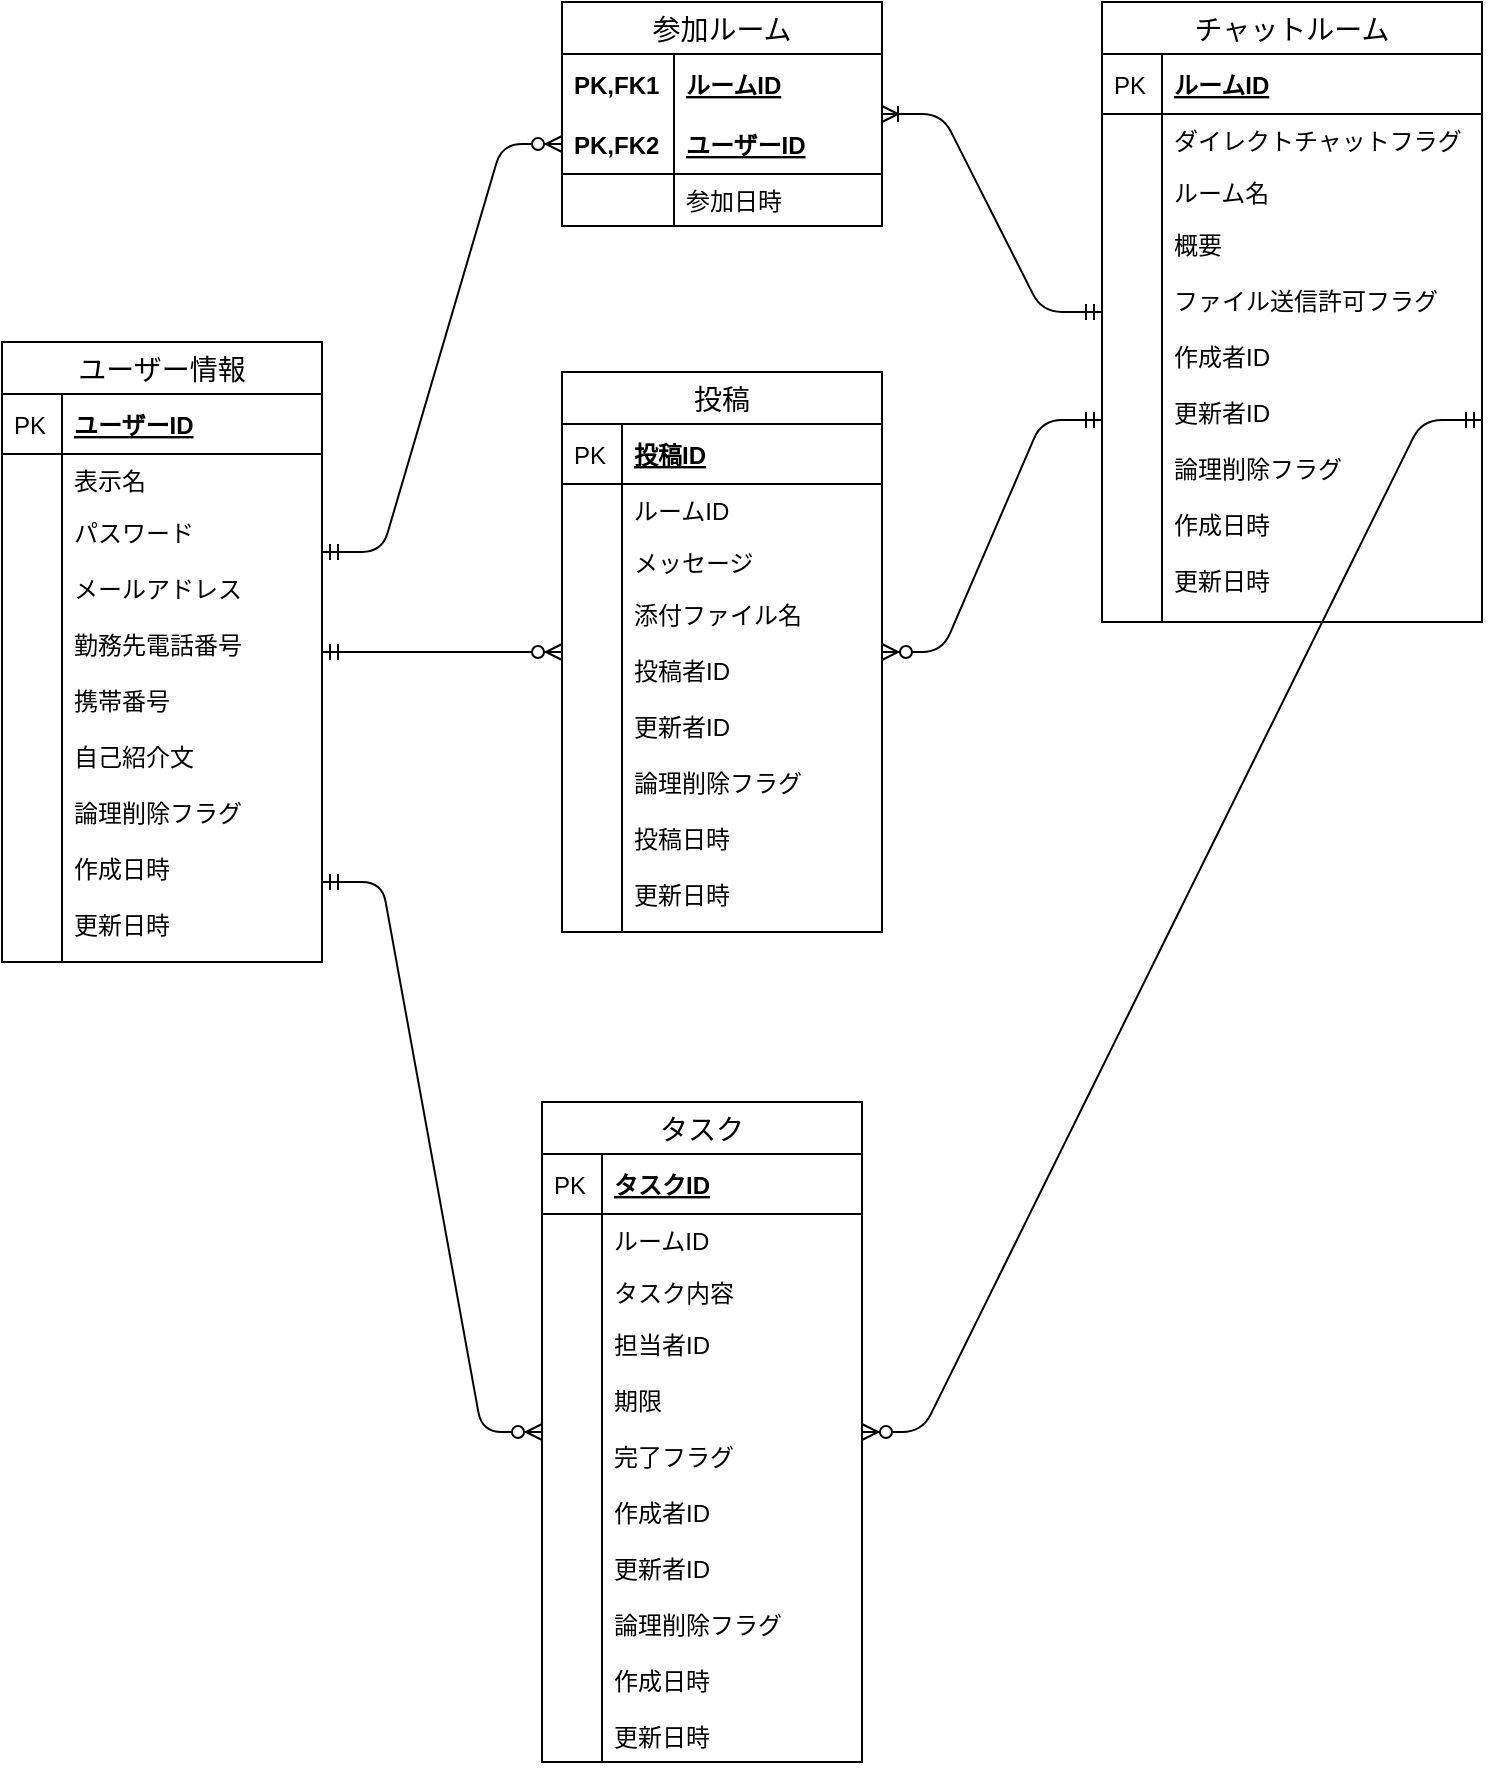 <mxfile version="13.1.3">
    <diagram id="6hGFLwfOUW9BJ-s0fimq" name="Page-1">
        <mxGraphModel dx="857" dy="680" grid="1" gridSize="10" guides="1" tooltips="1" connect="1" arrows="1" fold="1" page="1" pageScale="1" pageWidth="827" pageHeight="1169" math="0" shadow="0">
            <root>
                <mxCell id="0"/>
                <mxCell id="1" parent="0"/>
                <mxCell id="167" value="" style="edgeStyle=entityRelationEdgeStyle;fontSize=12;html=1;endArrow=ERzeroToMany;startArrow=ERmandOne;" edge="1" parent="1" target="150">
                    <mxGeometry width="100" height="100" relative="1" as="geometry">
                        <mxPoint x="180" y="500" as="sourcePoint"/>
                        <mxPoint x="310" y="620" as="targetPoint"/>
                    </mxGeometry>
                </mxCell>
                <mxCell id="172" value="" style="edgeStyle=entityRelationEdgeStyle;fontSize=12;html=1;endArrow=ERzeroToMany;startArrow=ERmandOne;exitX=1;exitY=0.5;exitDx=0;exitDy=0;" edge="1" parent="1" source="124" target="150">
                    <mxGeometry width="100" height="100" relative="1" as="geometry">
                        <mxPoint x="550" y="480" as="sourcePoint"/>
                        <mxPoint x="520" y="370" as="targetPoint"/>
                    </mxGeometry>
                </mxCell>
                <mxCell id="198" value="" style="edgeStyle=entityRelationEdgeStyle;fontSize=12;html=1;endArrow=ERzeroToMany;startArrow=ERmandOne;" edge="1" parent="1" target="208">
                    <mxGeometry width="100" height="100" relative="1" as="geometry">
                        <mxPoint x="180" y="335" as="sourcePoint"/>
                        <mxPoint x="290" y="131" as="targetPoint"/>
                    </mxGeometry>
                </mxCell>
                <mxCell id="170" value="" style="edgeStyle=entityRelationEdgeStyle;fontSize=12;html=1;endArrow=ERzeroToMany;startArrow=ERmandOne;" edge="1" parent="1" source="124" target="139">
                    <mxGeometry width="100" height="100" relative="1" as="geometry">
                        <mxPoint x="390" y="520" as="sourcePoint"/>
                        <mxPoint x="490" y="420" as="targetPoint"/>
                    </mxGeometry>
                </mxCell>
                <mxCell id="106" value="ユーザー情報" style="swimlane;fontStyle=0;childLayout=stackLayout;horizontal=1;startSize=26;horizontalStack=0;resizeParent=1;resizeParentMax=0;resizeLast=0;collapsible=1;marginBottom=0;align=center;fontSize=14;" vertex="1" parent="1">
                    <mxGeometry x="20" y="230" width="160" height="310" as="geometry"/>
                </mxCell>
                <mxCell id="107" value="ユーザーID" style="shape=partialRectangle;top=0;left=0;right=0;bottom=1;align=left;verticalAlign=middle;fillColor=none;spacingLeft=34;spacingRight=4;overflow=hidden;rotatable=0;points=[[0,0.5],[1,0.5]];portConstraint=eastwest;dropTarget=0;fontStyle=5;fontSize=12;" vertex="1" parent="106">
                    <mxGeometry y="26" width="160" height="30" as="geometry"/>
                </mxCell>
                <mxCell id="108" value="PK" style="shape=partialRectangle;top=0;left=0;bottom=0;fillColor=none;align=left;verticalAlign=middle;spacingLeft=4;spacingRight=4;overflow=hidden;rotatable=0;points=[];portConstraint=eastwest;part=1;fontSize=12;" vertex="1" connectable="0" parent="107">
                    <mxGeometry width="30" height="30" as="geometry"/>
                </mxCell>
                <mxCell id="109" value="表示名&#10;" style="shape=partialRectangle;top=0;left=0;right=0;bottom=0;align=left;verticalAlign=top;fillColor=none;spacingLeft=34;spacingRight=4;overflow=hidden;rotatable=0;points=[[0,0.5],[1,0.5]];portConstraint=eastwest;dropTarget=0;fontSize=12;" vertex="1" parent="106">
                    <mxGeometry y="56" width="160" height="26" as="geometry"/>
                </mxCell>
                <mxCell id="110" value="" style="shape=partialRectangle;top=0;left=0;bottom=0;fillColor=none;align=left;verticalAlign=top;spacingLeft=4;spacingRight=4;overflow=hidden;rotatable=0;points=[];portConstraint=eastwest;part=1;fontSize=12;" vertex="1" connectable="0" parent="109">
                    <mxGeometry width="30" height="26" as="geometry"/>
                </mxCell>
                <mxCell id="113" value="パスワード&#10;&#10;メールアドレス&#10;&#10;勤務先電話番号&#10;&#10;携帯番号&#10;&#10;自己紹介文&#10;&#10;論理削除フラグ&#10;&#10;作成日時&#10;&#10;更新日時" style="shape=partialRectangle;top=0;left=0;right=0;bottom=0;align=left;verticalAlign=top;fillColor=none;spacingLeft=34;spacingRight=4;overflow=hidden;rotatable=0;points=[[0,0.5],[1,0.5]];portConstraint=eastwest;dropTarget=0;fontSize=12;" vertex="1" parent="106">
                    <mxGeometry y="82" width="160" height="228" as="geometry"/>
                </mxCell>
                <mxCell id="114" value="" style="shape=partialRectangle;top=0;left=0;bottom=0;fillColor=none;align=left;verticalAlign=top;spacingLeft=4;spacingRight=4;overflow=hidden;rotatable=0;points=[];portConstraint=eastwest;part=1;fontSize=12;" vertex="1" connectable="0" parent="113">
                    <mxGeometry width="30" height="228" as="geometry"/>
                </mxCell>
                <mxCell id="117" value="チャットルーム" style="swimlane;fontStyle=0;childLayout=stackLayout;horizontal=1;startSize=26;horizontalStack=0;resizeParent=1;resizeParentMax=0;resizeLast=0;collapsible=1;marginBottom=0;align=center;fontSize=14;" vertex="1" parent="1">
                    <mxGeometry x="570" y="60" width="190" height="310" as="geometry"/>
                </mxCell>
                <mxCell id="118" value="ルームID" style="shape=partialRectangle;top=0;left=0;right=0;bottom=1;align=left;verticalAlign=middle;fillColor=none;spacingLeft=34;spacingRight=4;overflow=hidden;rotatable=0;points=[[0,0.5],[1,0.5]];portConstraint=eastwest;dropTarget=0;fontStyle=5;fontSize=12;" vertex="1" parent="117">
                    <mxGeometry y="26" width="190" height="30" as="geometry"/>
                </mxCell>
                <mxCell id="119" value="PK" style="shape=partialRectangle;top=0;left=0;bottom=0;fillColor=none;align=left;verticalAlign=middle;spacingLeft=4;spacingRight=4;overflow=hidden;rotatable=0;points=[];portConstraint=eastwest;part=1;fontSize=12;" vertex="1" connectable="0" parent="118">
                    <mxGeometry width="30" height="30" as="geometry"/>
                </mxCell>
                <mxCell id="120" value="ダイレクトチャットフラグ" style="shape=partialRectangle;top=0;left=0;right=0;bottom=0;align=left;verticalAlign=top;fillColor=none;spacingLeft=34;spacingRight=4;overflow=hidden;rotatable=0;points=[[0,0.5],[1,0.5]];portConstraint=eastwest;dropTarget=0;fontSize=12;" vertex="1" parent="117">
                    <mxGeometry y="56" width="190" height="26" as="geometry"/>
                </mxCell>
                <mxCell id="121" value="" style="shape=partialRectangle;top=0;left=0;bottom=0;fillColor=none;align=left;verticalAlign=top;spacingLeft=4;spacingRight=4;overflow=hidden;rotatable=0;points=[];portConstraint=eastwest;part=1;fontSize=12;" vertex="1" connectable="0" parent="120">
                    <mxGeometry width="30" height="26" as="geometry"/>
                </mxCell>
                <mxCell id="122" value="ルーム名" style="shape=partialRectangle;top=0;left=0;right=0;bottom=0;align=left;verticalAlign=top;fillColor=none;spacingLeft=34;spacingRight=4;overflow=hidden;rotatable=0;points=[[0,0.5],[1,0.5]];portConstraint=eastwest;dropTarget=0;fontSize=12;" vertex="1" parent="117">
                    <mxGeometry y="82" width="190" height="26" as="geometry"/>
                </mxCell>
                <mxCell id="123" value="" style="shape=partialRectangle;top=0;left=0;bottom=0;fillColor=none;align=left;verticalAlign=top;spacingLeft=4;spacingRight=4;overflow=hidden;rotatable=0;points=[];portConstraint=eastwest;part=1;fontSize=12;" vertex="1" connectable="0" parent="122">
                    <mxGeometry width="30" height="26" as="geometry"/>
                </mxCell>
                <mxCell id="124" value="概要&#10;&#10;ファイル送信許可フラグ&#10;&#10;作成者ID&#10;&#10;更新者ID&#10;&#10;論理削除フラグ&#10;&#10;作成日時&#10;&#10;更新日時&#10;&#10;&#10;" style="shape=partialRectangle;top=0;left=0;right=0;bottom=0;align=left;verticalAlign=top;fillColor=none;spacingLeft=34;spacingRight=4;overflow=hidden;rotatable=0;points=[[0,0.5],[1,0.5]];portConstraint=eastwest;dropTarget=0;fontSize=12;" vertex="1" parent="117">
                    <mxGeometry y="108" width="190" height="202" as="geometry"/>
                </mxCell>
                <mxCell id="125" value="" style="shape=partialRectangle;top=0;left=0;bottom=0;fillColor=none;align=left;verticalAlign=top;spacingLeft=4;spacingRight=4;overflow=hidden;rotatable=0;points=[];portConstraint=eastwest;part=1;fontSize=12;" vertex="1" connectable="0" parent="124">
                    <mxGeometry width="30" height="202.0" as="geometry"/>
                </mxCell>
                <mxCell id="205" value="参加ルーム" style="swimlane;fontStyle=0;childLayout=stackLayout;horizontal=1;startSize=26;horizontalStack=0;resizeParent=1;resizeParentMax=0;resizeLast=0;collapsible=1;marginBottom=0;align=center;fontSize=14;" vertex="1" parent="1">
                    <mxGeometry x="300" y="60" width="160" height="112" as="geometry"/>
                </mxCell>
                <mxCell id="206" value="ルームID" style="shape=partialRectangle;top=0;left=0;right=0;bottom=0;align=left;verticalAlign=middle;fillColor=none;spacingLeft=60;spacingRight=4;overflow=hidden;rotatable=0;points=[[0,0.5],[1,0.5]];portConstraint=eastwest;dropTarget=0;fontStyle=5;fontSize=12;" vertex="1" parent="205">
                    <mxGeometry y="26" width="160" height="30" as="geometry"/>
                </mxCell>
                <mxCell id="207" value="PK,FK1" style="shape=partialRectangle;fontStyle=1;top=0;left=0;bottom=0;fillColor=none;align=left;verticalAlign=middle;spacingLeft=4;spacingRight=4;overflow=hidden;rotatable=0;points=[];portConstraint=eastwest;part=1;fontSize=12;" vertex="1" connectable="0" parent="206">
                    <mxGeometry width="56" height="30" as="geometry"/>
                </mxCell>
                <mxCell id="208" value="ユーザーID" style="shape=partialRectangle;top=0;left=0;right=0;bottom=1;align=left;verticalAlign=middle;fillColor=none;spacingLeft=60;spacingRight=4;overflow=hidden;rotatable=0;points=[[0,0.5],[1,0.5]];portConstraint=eastwest;dropTarget=0;fontStyle=5;fontSize=12;" vertex="1" parent="205">
                    <mxGeometry y="56" width="160" height="30" as="geometry"/>
                </mxCell>
                <mxCell id="209" value="PK,FK2" style="shape=partialRectangle;fontStyle=1;top=0;left=0;bottom=0;fillColor=none;align=left;verticalAlign=middle;spacingLeft=4;spacingRight=4;overflow=hidden;rotatable=0;points=[];portConstraint=eastwest;part=1;fontSize=12;" vertex="1" connectable="0" parent="208">
                    <mxGeometry width="56" height="30" as="geometry"/>
                </mxCell>
                <mxCell id="210" value="参加日時" style="shape=partialRectangle;top=0;left=0;right=0;bottom=0;align=left;verticalAlign=top;fillColor=none;spacingLeft=60;spacingRight=4;overflow=hidden;rotatable=0;points=[[0,0.5],[1,0.5]];portConstraint=eastwest;dropTarget=0;fontSize=12;" vertex="1" parent="205">
                    <mxGeometry y="86" width="160" height="26" as="geometry"/>
                </mxCell>
                <mxCell id="211" value="" style="shape=partialRectangle;top=0;left=0;bottom=0;fillColor=none;align=left;verticalAlign=top;spacingLeft=4;spacingRight=4;overflow=hidden;rotatable=0;points=[];portConstraint=eastwest;part=1;fontSize=12;" vertex="1" connectable="0" parent="210">
                    <mxGeometry width="56" height="26" as="geometry"/>
                </mxCell>
                <mxCell id="150" value="タスク" style="swimlane;fontStyle=0;childLayout=stackLayout;horizontal=1;startSize=26;horizontalStack=0;resizeParent=1;resizeParentMax=0;resizeLast=0;collapsible=1;marginBottom=0;align=center;fontSize=14;" vertex="1" parent="1">
                    <mxGeometry x="290" y="610" width="160" height="330" as="geometry"/>
                </mxCell>
                <mxCell id="151" value="タスクID" style="shape=partialRectangle;top=0;left=0;right=0;bottom=1;align=left;verticalAlign=middle;fillColor=none;spacingLeft=34;spacingRight=4;overflow=hidden;rotatable=0;points=[[0,0.5],[1,0.5]];portConstraint=eastwest;dropTarget=0;fontStyle=5;fontSize=12;" vertex="1" parent="150">
                    <mxGeometry y="26" width="160" height="30" as="geometry"/>
                </mxCell>
                <mxCell id="152" value="PK" style="shape=partialRectangle;top=0;left=0;bottom=0;fillColor=none;align=left;verticalAlign=middle;spacingLeft=4;spacingRight=4;overflow=hidden;rotatable=0;points=[];portConstraint=eastwest;part=1;fontSize=12;" vertex="1" connectable="0" parent="151">
                    <mxGeometry width="30" height="30" as="geometry"/>
                </mxCell>
                <mxCell id="153" value="ルームID" style="shape=partialRectangle;top=0;left=0;right=0;bottom=0;align=left;verticalAlign=top;fillColor=none;spacingLeft=34;spacingRight=4;overflow=hidden;rotatable=0;points=[[0,0.5],[1,0.5]];portConstraint=eastwest;dropTarget=0;fontSize=12;" vertex="1" parent="150">
                    <mxGeometry y="56" width="160" height="26" as="geometry"/>
                </mxCell>
                <mxCell id="154" value="" style="shape=partialRectangle;top=0;left=0;bottom=0;fillColor=none;align=left;verticalAlign=top;spacingLeft=4;spacingRight=4;overflow=hidden;rotatable=0;points=[];portConstraint=eastwest;part=1;fontSize=12;" vertex="1" connectable="0" parent="153">
                    <mxGeometry width="30" height="26" as="geometry"/>
                </mxCell>
                <mxCell id="155" value="タスク内容" style="shape=partialRectangle;top=0;left=0;right=0;bottom=0;align=left;verticalAlign=top;fillColor=none;spacingLeft=34;spacingRight=4;overflow=hidden;rotatable=0;points=[[0,0.5],[1,0.5]];portConstraint=eastwest;dropTarget=0;fontSize=12;" vertex="1" parent="150">
                    <mxGeometry y="82" width="160" height="26" as="geometry"/>
                </mxCell>
                <mxCell id="156" value="" style="shape=partialRectangle;top=0;left=0;bottom=0;fillColor=none;align=left;verticalAlign=top;spacingLeft=4;spacingRight=4;overflow=hidden;rotatable=0;points=[];portConstraint=eastwest;part=1;fontSize=12;" vertex="1" connectable="0" parent="155">
                    <mxGeometry width="30" height="26" as="geometry"/>
                </mxCell>
                <mxCell id="157" value="担当者ID&#10;&#10;期限&#10;&#10;完了フラグ&#10;&#10;作成者ID&#10;&#10;更新者ID&#10;&#10;論理削除フラグ&#10;&#10;作成日時&#10;&#10;更新日時&#10;&#10;" style="shape=partialRectangle;top=0;left=0;right=0;bottom=0;align=left;verticalAlign=top;fillColor=none;spacingLeft=34;spacingRight=4;overflow=hidden;rotatable=0;points=[[0,0.5],[1,0.5]];portConstraint=eastwest;dropTarget=0;fontSize=12;" vertex="1" parent="150">
                    <mxGeometry y="108" width="160" height="222" as="geometry"/>
                </mxCell>
                <mxCell id="158" value="" style="shape=partialRectangle;top=0;left=0;bottom=0;fillColor=none;align=left;verticalAlign=top;spacingLeft=4;spacingRight=4;overflow=hidden;rotatable=0;points=[];portConstraint=eastwest;part=1;fontSize=12;" vertex="1" connectable="0" parent="157">
                    <mxGeometry width="30" height="222.0" as="geometry"/>
                </mxCell>
                <mxCell id="159" value="" style="shape=partialRectangle;top=0;left=0;right=0;bottom=0;align=left;verticalAlign=top;fillColor=none;spacingLeft=34;spacingRight=4;overflow=hidden;rotatable=0;points=[[0,0.5],[1,0.5]];portConstraint=eastwest;dropTarget=0;fontSize=12;" vertex="1" parent="150">
                    <mxGeometry y="330" width="160" as="geometry"/>
                </mxCell>
                <mxCell id="160" value="" style="shape=partialRectangle;top=0;left=0;bottom=0;fillColor=none;align=left;verticalAlign=top;spacingLeft=4;spacingRight=4;overflow=hidden;rotatable=0;points=[];portConstraint=eastwest;part=1;fontSize=12;" vertex="1" connectable="0" parent="159">
                    <mxGeometry width="30" as="geometry"/>
                </mxCell>
                <mxCell id="203" value="" style="edgeStyle=entityRelationEdgeStyle;fontSize=12;html=1;endArrow=ERzeroToMany;startArrow=ERmandOne;" edge="1" parent="1" source="106" target="139">
                    <mxGeometry width="100" height="100" relative="1" as="geometry">
                        <mxPoint x="180" y="430" as="sourcePoint"/>
                        <mxPoint x="280" y="330" as="targetPoint"/>
                    </mxGeometry>
                </mxCell>
                <mxCell id="204" value="" style="edgeStyle=entityRelationEdgeStyle;fontSize=12;html=1;endArrow=ERoneToMany;startArrow=ERmandOne;" edge="1" parent="1" source="117" target="205">
                    <mxGeometry width="100" height="100" relative="1" as="geometry">
                        <mxPoint x="500" y="200" as="sourcePoint"/>
                        <mxPoint x="450" y="100" as="targetPoint"/>
                    </mxGeometry>
                </mxCell>
                <mxCell id="139" value="投稿" style="swimlane;fontStyle=0;childLayout=stackLayout;horizontal=1;startSize=26;horizontalStack=0;resizeParent=1;resizeParentMax=0;resizeLast=0;collapsible=1;marginBottom=0;align=center;fontSize=14;" vertex="1" parent="1">
                    <mxGeometry x="300" y="245" width="160" height="280" as="geometry"/>
                </mxCell>
                <mxCell id="140" value="投稿ID" style="shape=partialRectangle;top=0;left=0;right=0;bottom=1;align=left;verticalAlign=middle;fillColor=none;spacingLeft=34;spacingRight=4;overflow=hidden;rotatable=0;points=[[0,0.5],[1,0.5]];portConstraint=eastwest;dropTarget=0;fontStyle=5;fontSize=12;" vertex="1" parent="139">
                    <mxGeometry y="26" width="160" height="30" as="geometry"/>
                </mxCell>
                <mxCell id="141" value="PK" style="shape=partialRectangle;top=0;left=0;bottom=0;fillColor=none;align=left;verticalAlign=middle;spacingLeft=4;spacingRight=4;overflow=hidden;rotatable=0;points=[];portConstraint=eastwest;part=1;fontSize=12;" vertex="1" connectable="0" parent="140">
                    <mxGeometry width="30" height="30" as="geometry"/>
                </mxCell>
                <mxCell id="142" value="ルームID" style="shape=partialRectangle;top=0;left=0;right=0;bottom=0;align=left;verticalAlign=top;fillColor=none;spacingLeft=34;spacingRight=4;overflow=hidden;rotatable=0;points=[[0,0.5],[1,0.5]];portConstraint=eastwest;dropTarget=0;fontSize=12;" vertex="1" parent="139">
                    <mxGeometry y="56" width="160" height="26" as="geometry"/>
                </mxCell>
                <mxCell id="143" value="" style="shape=partialRectangle;top=0;left=0;bottom=0;fillColor=none;align=left;verticalAlign=top;spacingLeft=4;spacingRight=4;overflow=hidden;rotatable=0;points=[];portConstraint=eastwest;part=1;fontSize=12;" vertex="1" connectable="0" parent="142">
                    <mxGeometry width="30" height="26" as="geometry"/>
                </mxCell>
                <mxCell id="144" value="メッセージ" style="shape=partialRectangle;top=0;left=0;right=0;bottom=0;align=left;verticalAlign=top;fillColor=none;spacingLeft=34;spacingRight=4;overflow=hidden;rotatable=0;points=[[0,0.5],[1,0.5]];portConstraint=eastwest;dropTarget=0;fontSize=12;" vertex="1" parent="139">
                    <mxGeometry y="82" width="160" height="26" as="geometry"/>
                </mxCell>
                <mxCell id="145" value="" style="shape=partialRectangle;top=0;left=0;bottom=0;fillColor=none;align=left;verticalAlign=top;spacingLeft=4;spacingRight=4;overflow=hidden;rotatable=0;points=[];portConstraint=eastwest;part=1;fontSize=12;" vertex="1" connectable="0" parent="144">
                    <mxGeometry width="30" height="26" as="geometry"/>
                </mxCell>
                <mxCell id="146" value="添付ファイル名&#10;&#10;投稿者ID&#10;&#10;更新者ID&#10;&#10;論理削除フラグ&#10;&#10;投稿日時&#10;&#10;更新日時&#10;&#10;" style="shape=partialRectangle;top=0;left=0;right=0;bottom=0;align=left;verticalAlign=top;fillColor=none;spacingLeft=34;spacingRight=4;overflow=hidden;rotatable=0;points=[[0,0.5],[1,0.5]];portConstraint=eastwest;dropTarget=0;fontSize=12;" vertex="1" parent="139">
                    <mxGeometry y="108" width="160" height="172" as="geometry"/>
                </mxCell>
                <mxCell id="147" value="" style="shape=partialRectangle;top=0;left=0;bottom=0;fillColor=none;align=left;verticalAlign=top;spacingLeft=4;spacingRight=4;overflow=hidden;rotatable=0;points=[];portConstraint=eastwest;part=1;fontSize=12;" vertex="1" connectable="0" parent="146">
                    <mxGeometry width="30" height="172" as="geometry"/>
                </mxCell>
            </root>
        </mxGraphModel>
    </diagram>
</mxfile>
